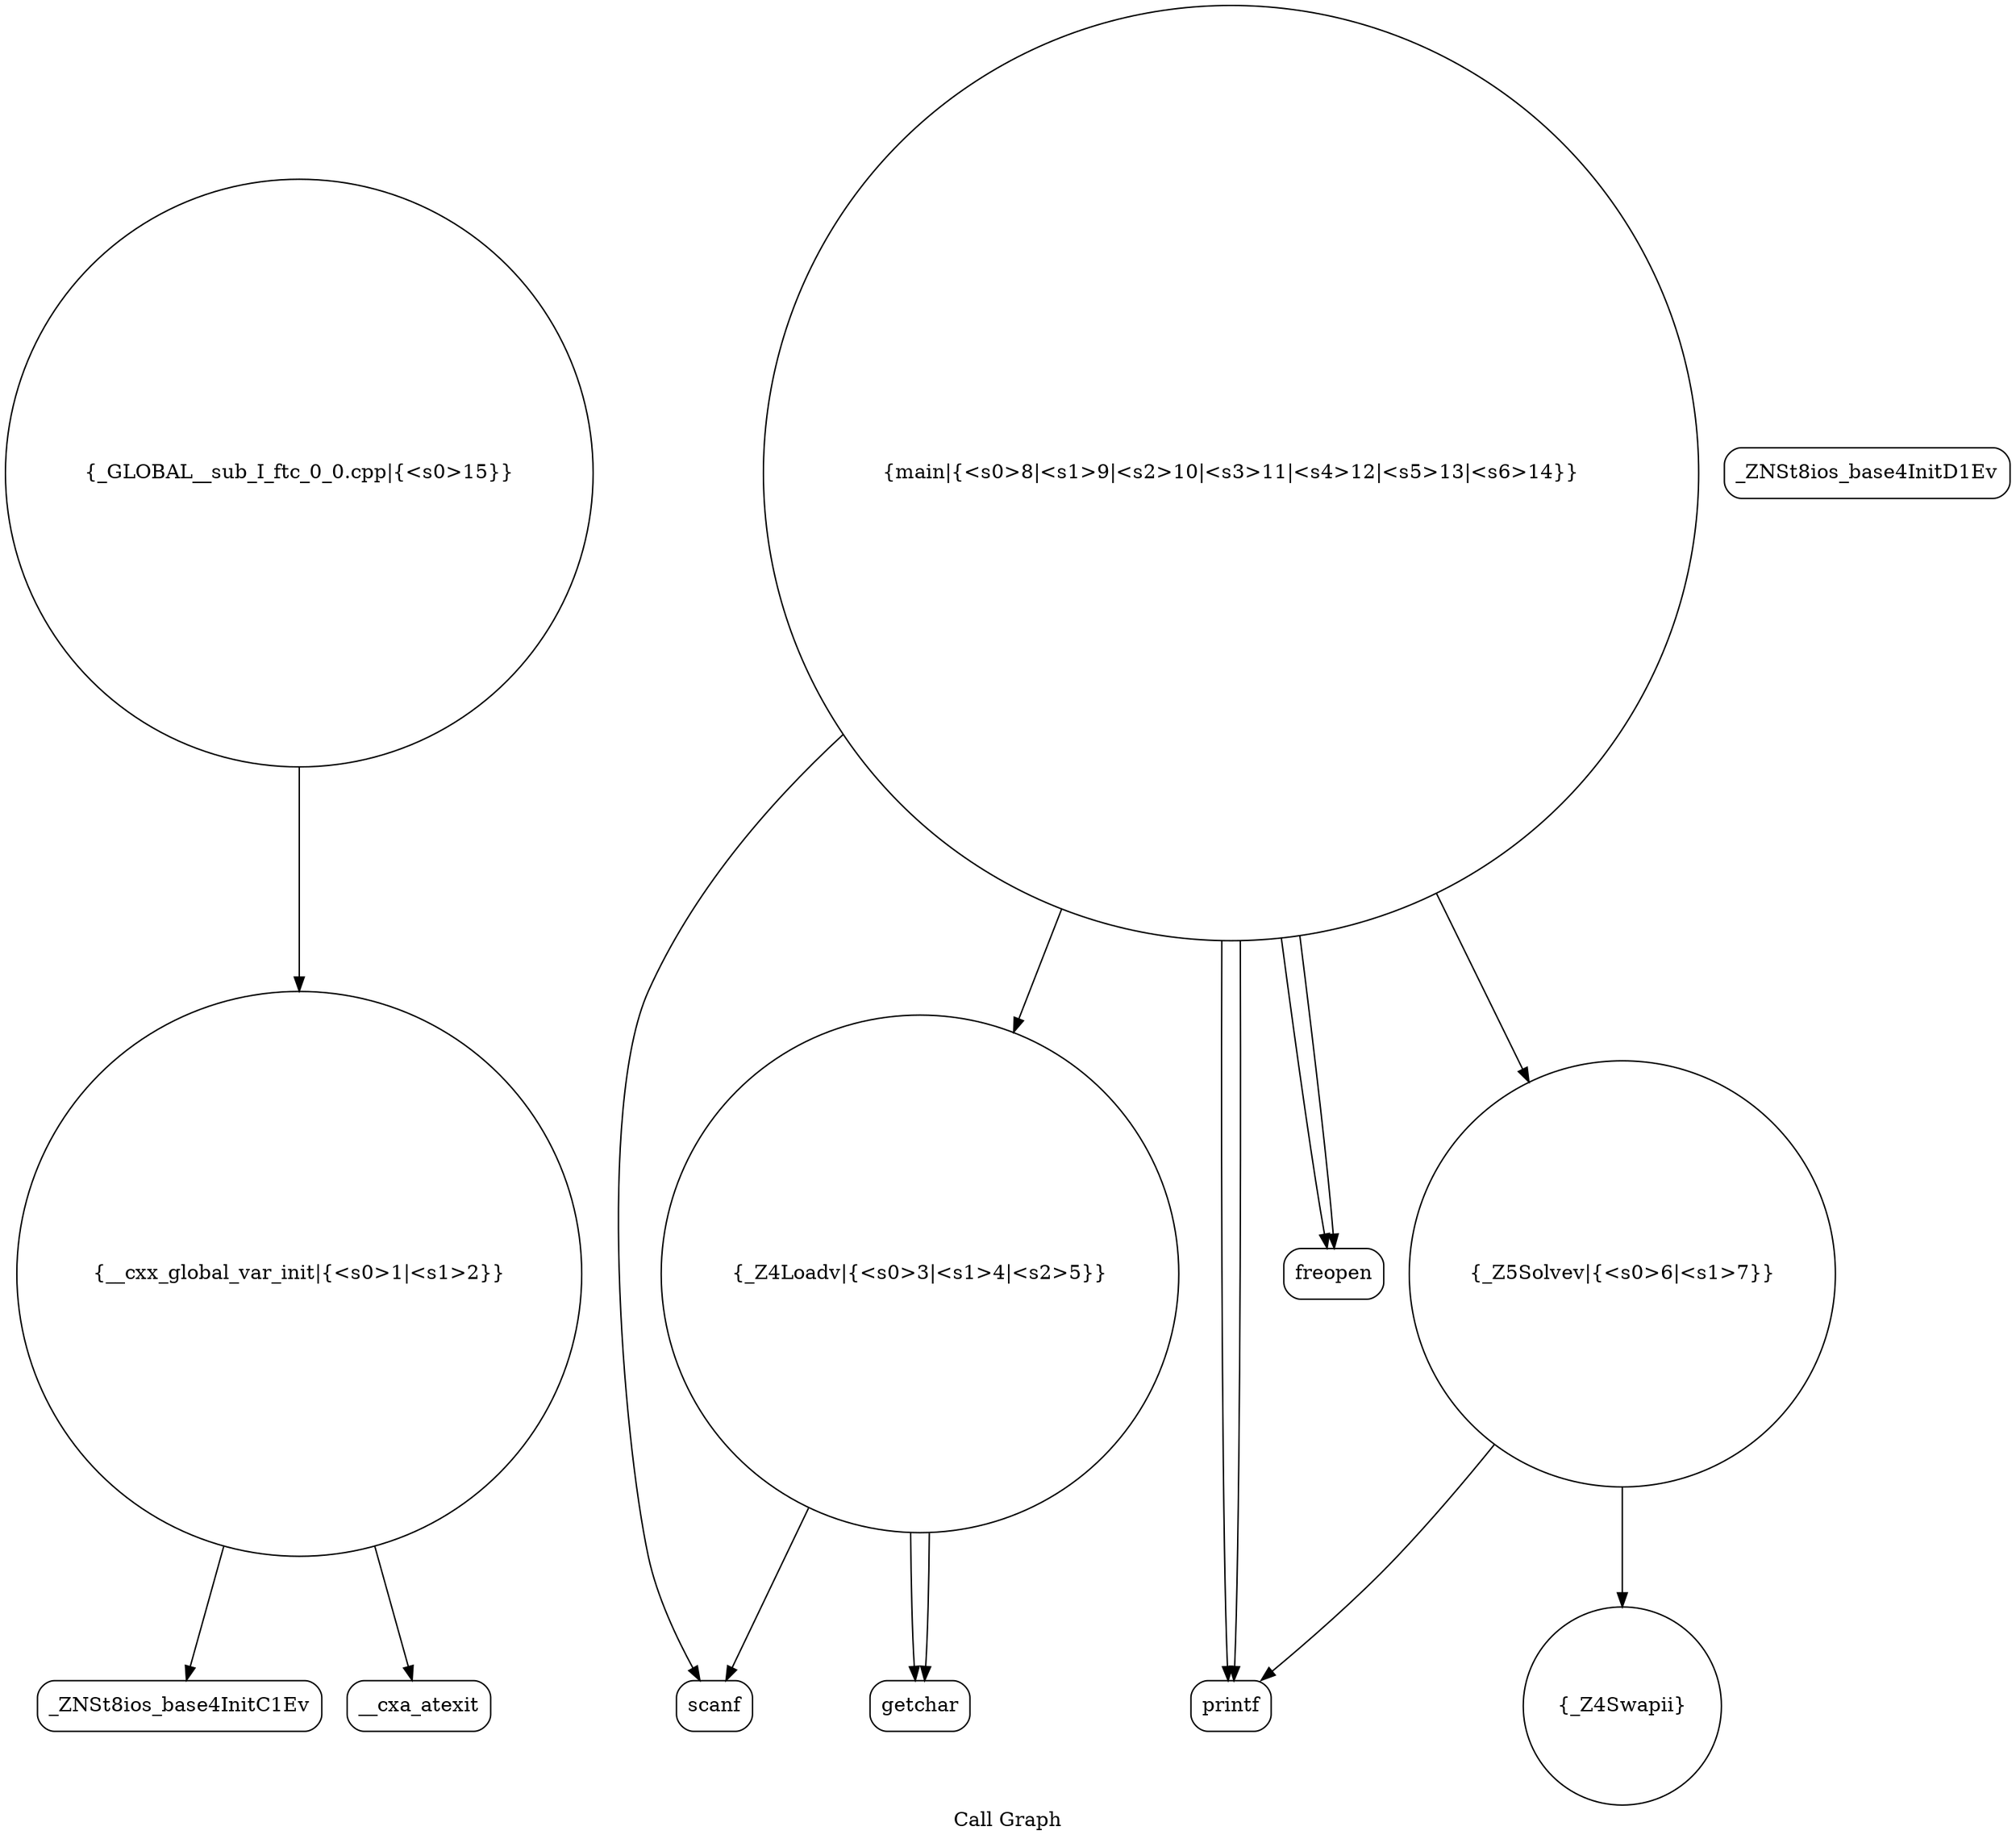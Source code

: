 digraph "Call Graph" {
	label="Call Graph";

	Node0x55b8c1cd3160 [shape=record,shape=circle,label="{__cxx_global_var_init|{<s0>1|<s1>2}}"];
	Node0x55b8c1cd3160:s0 -> Node0x55b8c1cd35f0[color=black];
	Node0x55b8c1cd3160:s1 -> Node0x55b8c1cd36f0[color=black];
	Node0x55b8c1cd38f0 [shape=record,shape=circle,label="{_Z4Swapii}"];
	Node0x55b8c1cd3670 [shape=record,shape=Mrecord,label="{_ZNSt8ios_base4InitD1Ev}"];
	Node0x55b8c1cd39f0 [shape=record,shape=Mrecord,label="{printf}"];
	Node0x55b8c1cd3770 [shape=record,shape=circle,label="{_Z4Loadv|{<s0>3|<s1>4|<s2>5}}"];
	Node0x55b8c1cd3770:s0 -> Node0x55b8c1cd37f0[color=black];
	Node0x55b8c1cd3770:s1 -> Node0x55b8c1cd3870[color=black];
	Node0x55b8c1cd3770:s2 -> Node0x55b8c1cd3870[color=black];
	Node0x55b8c1cd3af0 [shape=record,shape=Mrecord,label="{freopen}"];
	Node0x55b8c1cd3870 [shape=record,shape=Mrecord,label="{getchar}"];
	Node0x55b8c1cd35f0 [shape=record,shape=Mrecord,label="{_ZNSt8ios_base4InitC1Ev}"];
	Node0x55b8c1cd3970 [shape=record,shape=circle,label="{_Z5Solvev|{<s0>6|<s1>7}}"];
	Node0x55b8c1cd3970:s0 -> Node0x55b8c1cd38f0[color=black];
	Node0x55b8c1cd3970:s1 -> Node0x55b8c1cd39f0[color=black];
	Node0x55b8c1cd36f0 [shape=record,shape=Mrecord,label="{__cxa_atexit}"];
	Node0x55b8c1cd3a70 [shape=record,shape=circle,label="{main|{<s0>8|<s1>9|<s2>10|<s3>11|<s4>12|<s5>13|<s6>14}}"];
	Node0x55b8c1cd3a70:s0 -> Node0x55b8c1cd3af0[color=black];
	Node0x55b8c1cd3a70:s1 -> Node0x55b8c1cd3af0[color=black];
	Node0x55b8c1cd3a70:s2 -> Node0x55b8c1cd37f0[color=black];
	Node0x55b8c1cd3a70:s3 -> Node0x55b8c1cd39f0[color=black];
	Node0x55b8c1cd3a70:s4 -> Node0x55b8c1cd3770[color=black];
	Node0x55b8c1cd3a70:s5 -> Node0x55b8c1cd3970[color=black];
	Node0x55b8c1cd3a70:s6 -> Node0x55b8c1cd39f0[color=black];
	Node0x55b8c1cd37f0 [shape=record,shape=Mrecord,label="{scanf}"];
	Node0x55b8c1cd3b70 [shape=record,shape=circle,label="{_GLOBAL__sub_I_ftc_0_0.cpp|{<s0>15}}"];
	Node0x55b8c1cd3b70:s0 -> Node0x55b8c1cd3160[color=black];
}
